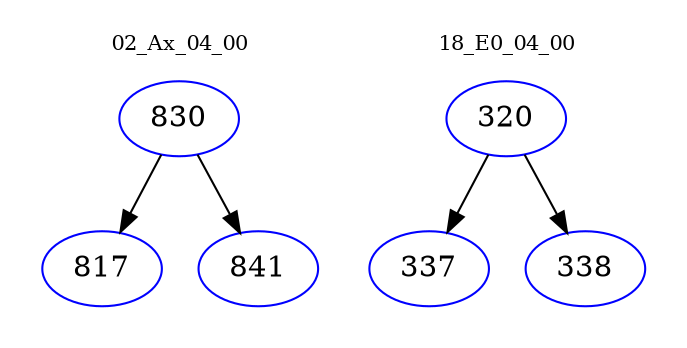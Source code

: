 digraph{
subgraph cluster_0 {
color = white
label = "02_Ax_04_00";
fontsize=10;
T0_830 [label="830", color="blue"]
T0_830 -> T0_817 [color="black"]
T0_817 [label="817", color="blue"]
T0_830 -> T0_841 [color="black"]
T0_841 [label="841", color="blue"]
}
subgraph cluster_1 {
color = white
label = "18_E0_04_00";
fontsize=10;
T1_320 [label="320", color="blue"]
T1_320 -> T1_337 [color="black"]
T1_337 [label="337", color="blue"]
T1_320 -> T1_338 [color="black"]
T1_338 [label="338", color="blue"]
}
}
